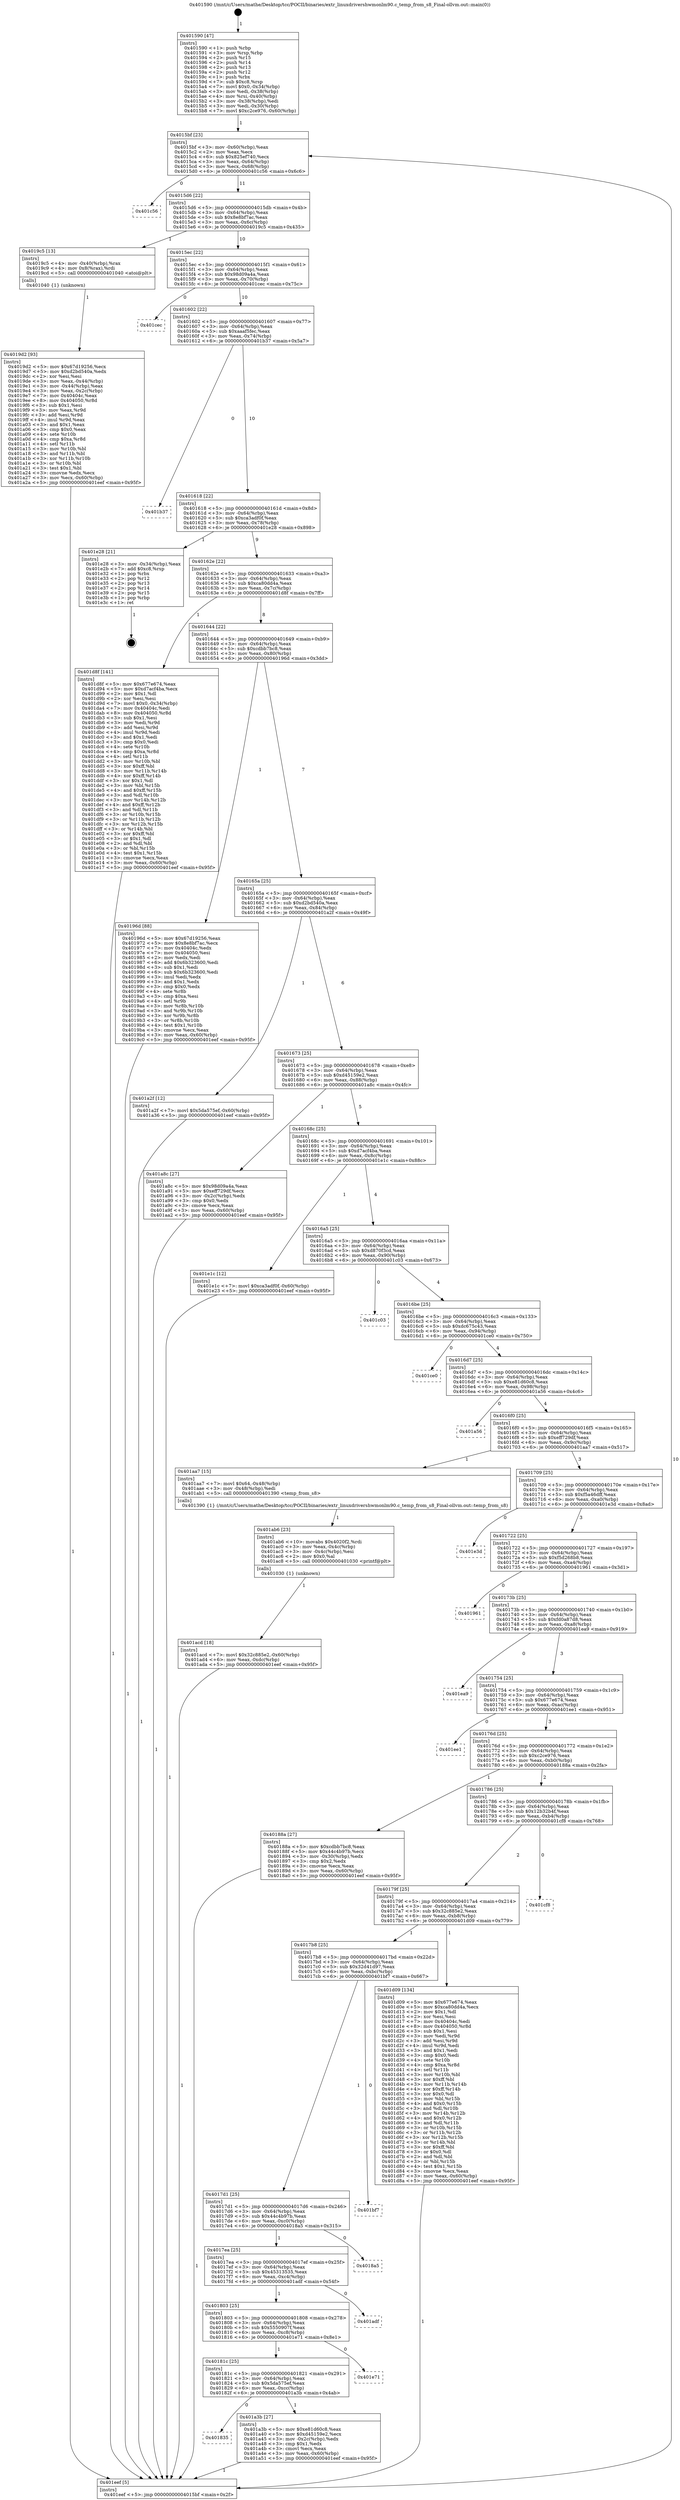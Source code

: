 digraph "0x401590" {
  label = "0x401590 (/mnt/c/Users/mathe/Desktop/tcc/POCII/binaries/extr_linuxdrivershwmonlm90.c_temp_from_s8_Final-ollvm.out::main(0))"
  labelloc = "t"
  node[shape=record]

  Entry [label="",width=0.3,height=0.3,shape=circle,fillcolor=black,style=filled]
  "0x4015bf" [label="{
     0x4015bf [23]\l
     | [instrs]\l
     &nbsp;&nbsp;0x4015bf \<+3\>: mov -0x60(%rbp),%eax\l
     &nbsp;&nbsp;0x4015c2 \<+2\>: mov %eax,%ecx\l
     &nbsp;&nbsp;0x4015c4 \<+6\>: sub $0x825ef740,%ecx\l
     &nbsp;&nbsp;0x4015ca \<+3\>: mov %eax,-0x64(%rbp)\l
     &nbsp;&nbsp;0x4015cd \<+3\>: mov %ecx,-0x68(%rbp)\l
     &nbsp;&nbsp;0x4015d0 \<+6\>: je 0000000000401c56 \<main+0x6c6\>\l
  }"]
  "0x401c56" [label="{
     0x401c56\l
  }", style=dashed]
  "0x4015d6" [label="{
     0x4015d6 [22]\l
     | [instrs]\l
     &nbsp;&nbsp;0x4015d6 \<+5\>: jmp 00000000004015db \<main+0x4b\>\l
     &nbsp;&nbsp;0x4015db \<+3\>: mov -0x64(%rbp),%eax\l
     &nbsp;&nbsp;0x4015de \<+5\>: sub $0x8e8bf7ac,%eax\l
     &nbsp;&nbsp;0x4015e3 \<+3\>: mov %eax,-0x6c(%rbp)\l
     &nbsp;&nbsp;0x4015e6 \<+6\>: je 00000000004019c5 \<main+0x435\>\l
  }"]
  Exit [label="",width=0.3,height=0.3,shape=circle,fillcolor=black,style=filled,peripheries=2]
  "0x4019c5" [label="{
     0x4019c5 [13]\l
     | [instrs]\l
     &nbsp;&nbsp;0x4019c5 \<+4\>: mov -0x40(%rbp),%rax\l
     &nbsp;&nbsp;0x4019c9 \<+4\>: mov 0x8(%rax),%rdi\l
     &nbsp;&nbsp;0x4019cd \<+5\>: call 0000000000401040 \<atoi@plt\>\l
     | [calls]\l
     &nbsp;&nbsp;0x401040 \{1\} (unknown)\l
  }"]
  "0x4015ec" [label="{
     0x4015ec [22]\l
     | [instrs]\l
     &nbsp;&nbsp;0x4015ec \<+5\>: jmp 00000000004015f1 \<main+0x61\>\l
     &nbsp;&nbsp;0x4015f1 \<+3\>: mov -0x64(%rbp),%eax\l
     &nbsp;&nbsp;0x4015f4 \<+5\>: sub $0x98d09a4a,%eax\l
     &nbsp;&nbsp;0x4015f9 \<+3\>: mov %eax,-0x70(%rbp)\l
     &nbsp;&nbsp;0x4015fc \<+6\>: je 0000000000401cec \<main+0x75c\>\l
  }"]
  "0x401acd" [label="{
     0x401acd [18]\l
     | [instrs]\l
     &nbsp;&nbsp;0x401acd \<+7\>: movl $0x32c885e2,-0x60(%rbp)\l
     &nbsp;&nbsp;0x401ad4 \<+6\>: mov %eax,-0xdc(%rbp)\l
     &nbsp;&nbsp;0x401ada \<+5\>: jmp 0000000000401eef \<main+0x95f\>\l
  }"]
  "0x401cec" [label="{
     0x401cec\l
  }", style=dashed]
  "0x401602" [label="{
     0x401602 [22]\l
     | [instrs]\l
     &nbsp;&nbsp;0x401602 \<+5\>: jmp 0000000000401607 \<main+0x77\>\l
     &nbsp;&nbsp;0x401607 \<+3\>: mov -0x64(%rbp),%eax\l
     &nbsp;&nbsp;0x40160a \<+5\>: sub $0xaaaf5fec,%eax\l
     &nbsp;&nbsp;0x40160f \<+3\>: mov %eax,-0x74(%rbp)\l
     &nbsp;&nbsp;0x401612 \<+6\>: je 0000000000401b37 \<main+0x5a7\>\l
  }"]
  "0x401ab6" [label="{
     0x401ab6 [23]\l
     | [instrs]\l
     &nbsp;&nbsp;0x401ab6 \<+10\>: movabs $0x4020f2,%rdi\l
     &nbsp;&nbsp;0x401ac0 \<+3\>: mov %eax,-0x4c(%rbp)\l
     &nbsp;&nbsp;0x401ac3 \<+3\>: mov -0x4c(%rbp),%esi\l
     &nbsp;&nbsp;0x401ac6 \<+2\>: mov $0x0,%al\l
     &nbsp;&nbsp;0x401ac8 \<+5\>: call 0000000000401030 \<printf@plt\>\l
     | [calls]\l
     &nbsp;&nbsp;0x401030 \{1\} (unknown)\l
  }"]
  "0x401b37" [label="{
     0x401b37\l
  }", style=dashed]
  "0x401618" [label="{
     0x401618 [22]\l
     | [instrs]\l
     &nbsp;&nbsp;0x401618 \<+5\>: jmp 000000000040161d \<main+0x8d\>\l
     &nbsp;&nbsp;0x40161d \<+3\>: mov -0x64(%rbp),%eax\l
     &nbsp;&nbsp;0x401620 \<+5\>: sub $0xca3adf0f,%eax\l
     &nbsp;&nbsp;0x401625 \<+3\>: mov %eax,-0x78(%rbp)\l
     &nbsp;&nbsp;0x401628 \<+6\>: je 0000000000401e28 \<main+0x898\>\l
  }"]
  "0x401835" [label="{
     0x401835\l
  }", style=dashed]
  "0x401e28" [label="{
     0x401e28 [21]\l
     | [instrs]\l
     &nbsp;&nbsp;0x401e28 \<+3\>: mov -0x34(%rbp),%eax\l
     &nbsp;&nbsp;0x401e2b \<+7\>: add $0xc8,%rsp\l
     &nbsp;&nbsp;0x401e32 \<+1\>: pop %rbx\l
     &nbsp;&nbsp;0x401e33 \<+2\>: pop %r12\l
     &nbsp;&nbsp;0x401e35 \<+2\>: pop %r13\l
     &nbsp;&nbsp;0x401e37 \<+2\>: pop %r14\l
     &nbsp;&nbsp;0x401e39 \<+2\>: pop %r15\l
     &nbsp;&nbsp;0x401e3b \<+1\>: pop %rbp\l
     &nbsp;&nbsp;0x401e3c \<+1\>: ret\l
  }"]
  "0x40162e" [label="{
     0x40162e [22]\l
     | [instrs]\l
     &nbsp;&nbsp;0x40162e \<+5\>: jmp 0000000000401633 \<main+0xa3\>\l
     &nbsp;&nbsp;0x401633 \<+3\>: mov -0x64(%rbp),%eax\l
     &nbsp;&nbsp;0x401636 \<+5\>: sub $0xca80dd4a,%eax\l
     &nbsp;&nbsp;0x40163b \<+3\>: mov %eax,-0x7c(%rbp)\l
     &nbsp;&nbsp;0x40163e \<+6\>: je 0000000000401d8f \<main+0x7ff\>\l
  }"]
  "0x401a3b" [label="{
     0x401a3b [27]\l
     | [instrs]\l
     &nbsp;&nbsp;0x401a3b \<+5\>: mov $0xe81d60c8,%eax\l
     &nbsp;&nbsp;0x401a40 \<+5\>: mov $0xd45159e2,%ecx\l
     &nbsp;&nbsp;0x401a45 \<+3\>: mov -0x2c(%rbp),%edx\l
     &nbsp;&nbsp;0x401a48 \<+3\>: cmp $0x1,%edx\l
     &nbsp;&nbsp;0x401a4b \<+3\>: cmovl %ecx,%eax\l
     &nbsp;&nbsp;0x401a4e \<+3\>: mov %eax,-0x60(%rbp)\l
     &nbsp;&nbsp;0x401a51 \<+5\>: jmp 0000000000401eef \<main+0x95f\>\l
  }"]
  "0x401d8f" [label="{
     0x401d8f [141]\l
     | [instrs]\l
     &nbsp;&nbsp;0x401d8f \<+5\>: mov $0x677e674,%eax\l
     &nbsp;&nbsp;0x401d94 \<+5\>: mov $0xd7acf4ba,%ecx\l
     &nbsp;&nbsp;0x401d99 \<+2\>: mov $0x1,%dl\l
     &nbsp;&nbsp;0x401d9b \<+2\>: xor %esi,%esi\l
     &nbsp;&nbsp;0x401d9d \<+7\>: movl $0x0,-0x34(%rbp)\l
     &nbsp;&nbsp;0x401da4 \<+7\>: mov 0x40404c,%edi\l
     &nbsp;&nbsp;0x401dab \<+8\>: mov 0x404050,%r8d\l
     &nbsp;&nbsp;0x401db3 \<+3\>: sub $0x1,%esi\l
     &nbsp;&nbsp;0x401db6 \<+3\>: mov %edi,%r9d\l
     &nbsp;&nbsp;0x401db9 \<+3\>: add %esi,%r9d\l
     &nbsp;&nbsp;0x401dbc \<+4\>: imul %r9d,%edi\l
     &nbsp;&nbsp;0x401dc0 \<+3\>: and $0x1,%edi\l
     &nbsp;&nbsp;0x401dc3 \<+3\>: cmp $0x0,%edi\l
     &nbsp;&nbsp;0x401dc6 \<+4\>: sete %r10b\l
     &nbsp;&nbsp;0x401dca \<+4\>: cmp $0xa,%r8d\l
     &nbsp;&nbsp;0x401dce \<+4\>: setl %r11b\l
     &nbsp;&nbsp;0x401dd2 \<+3\>: mov %r10b,%bl\l
     &nbsp;&nbsp;0x401dd5 \<+3\>: xor $0xff,%bl\l
     &nbsp;&nbsp;0x401dd8 \<+3\>: mov %r11b,%r14b\l
     &nbsp;&nbsp;0x401ddb \<+4\>: xor $0xff,%r14b\l
     &nbsp;&nbsp;0x401ddf \<+3\>: xor $0x1,%dl\l
     &nbsp;&nbsp;0x401de2 \<+3\>: mov %bl,%r15b\l
     &nbsp;&nbsp;0x401de5 \<+4\>: and $0xff,%r15b\l
     &nbsp;&nbsp;0x401de9 \<+3\>: and %dl,%r10b\l
     &nbsp;&nbsp;0x401dec \<+3\>: mov %r14b,%r12b\l
     &nbsp;&nbsp;0x401def \<+4\>: and $0xff,%r12b\l
     &nbsp;&nbsp;0x401df3 \<+3\>: and %dl,%r11b\l
     &nbsp;&nbsp;0x401df6 \<+3\>: or %r10b,%r15b\l
     &nbsp;&nbsp;0x401df9 \<+3\>: or %r11b,%r12b\l
     &nbsp;&nbsp;0x401dfc \<+3\>: xor %r12b,%r15b\l
     &nbsp;&nbsp;0x401dff \<+3\>: or %r14b,%bl\l
     &nbsp;&nbsp;0x401e02 \<+3\>: xor $0xff,%bl\l
     &nbsp;&nbsp;0x401e05 \<+3\>: or $0x1,%dl\l
     &nbsp;&nbsp;0x401e08 \<+2\>: and %dl,%bl\l
     &nbsp;&nbsp;0x401e0a \<+3\>: or %bl,%r15b\l
     &nbsp;&nbsp;0x401e0d \<+4\>: test $0x1,%r15b\l
     &nbsp;&nbsp;0x401e11 \<+3\>: cmovne %ecx,%eax\l
     &nbsp;&nbsp;0x401e14 \<+3\>: mov %eax,-0x60(%rbp)\l
     &nbsp;&nbsp;0x401e17 \<+5\>: jmp 0000000000401eef \<main+0x95f\>\l
  }"]
  "0x401644" [label="{
     0x401644 [22]\l
     | [instrs]\l
     &nbsp;&nbsp;0x401644 \<+5\>: jmp 0000000000401649 \<main+0xb9\>\l
     &nbsp;&nbsp;0x401649 \<+3\>: mov -0x64(%rbp),%eax\l
     &nbsp;&nbsp;0x40164c \<+5\>: sub $0xcdbb7bc8,%eax\l
     &nbsp;&nbsp;0x401651 \<+3\>: mov %eax,-0x80(%rbp)\l
     &nbsp;&nbsp;0x401654 \<+6\>: je 000000000040196d \<main+0x3dd\>\l
  }"]
  "0x40181c" [label="{
     0x40181c [25]\l
     | [instrs]\l
     &nbsp;&nbsp;0x40181c \<+5\>: jmp 0000000000401821 \<main+0x291\>\l
     &nbsp;&nbsp;0x401821 \<+3\>: mov -0x64(%rbp),%eax\l
     &nbsp;&nbsp;0x401824 \<+5\>: sub $0x5da575ef,%eax\l
     &nbsp;&nbsp;0x401829 \<+6\>: mov %eax,-0xcc(%rbp)\l
     &nbsp;&nbsp;0x40182f \<+6\>: je 0000000000401a3b \<main+0x4ab\>\l
  }"]
  "0x40196d" [label="{
     0x40196d [88]\l
     | [instrs]\l
     &nbsp;&nbsp;0x40196d \<+5\>: mov $0x67d19256,%eax\l
     &nbsp;&nbsp;0x401972 \<+5\>: mov $0x8e8bf7ac,%ecx\l
     &nbsp;&nbsp;0x401977 \<+7\>: mov 0x40404c,%edx\l
     &nbsp;&nbsp;0x40197e \<+7\>: mov 0x404050,%esi\l
     &nbsp;&nbsp;0x401985 \<+2\>: mov %edx,%edi\l
     &nbsp;&nbsp;0x401987 \<+6\>: add $0x6b323600,%edi\l
     &nbsp;&nbsp;0x40198d \<+3\>: sub $0x1,%edi\l
     &nbsp;&nbsp;0x401990 \<+6\>: sub $0x6b323600,%edi\l
     &nbsp;&nbsp;0x401996 \<+3\>: imul %edi,%edx\l
     &nbsp;&nbsp;0x401999 \<+3\>: and $0x1,%edx\l
     &nbsp;&nbsp;0x40199c \<+3\>: cmp $0x0,%edx\l
     &nbsp;&nbsp;0x40199f \<+4\>: sete %r8b\l
     &nbsp;&nbsp;0x4019a3 \<+3\>: cmp $0xa,%esi\l
     &nbsp;&nbsp;0x4019a6 \<+4\>: setl %r9b\l
     &nbsp;&nbsp;0x4019aa \<+3\>: mov %r8b,%r10b\l
     &nbsp;&nbsp;0x4019ad \<+3\>: and %r9b,%r10b\l
     &nbsp;&nbsp;0x4019b0 \<+3\>: xor %r9b,%r8b\l
     &nbsp;&nbsp;0x4019b3 \<+3\>: or %r8b,%r10b\l
     &nbsp;&nbsp;0x4019b6 \<+4\>: test $0x1,%r10b\l
     &nbsp;&nbsp;0x4019ba \<+3\>: cmovne %ecx,%eax\l
     &nbsp;&nbsp;0x4019bd \<+3\>: mov %eax,-0x60(%rbp)\l
     &nbsp;&nbsp;0x4019c0 \<+5\>: jmp 0000000000401eef \<main+0x95f\>\l
  }"]
  "0x40165a" [label="{
     0x40165a [25]\l
     | [instrs]\l
     &nbsp;&nbsp;0x40165a \<+5\>: jmp 000000000040165f \<main+0xcf\>\l
     &nbsp;&nbsp;0x40165f \<+3\>: mov -0x64(%rbp),%eax\l
     &nbsp;&nbsp;0x401662 \<+5\>: sub $0xd2bd540a,%eax\l
     &nbsp;&nbsp;0x401667 \<+6\>: mov %eax,-0x84(%rbp)\l
     &nbsp;&nbsp;0x40166d \<+6\>: je 0000000000401a2f \<main+0x49f\>\l
  }"]
  "0x401e71" [label="{
     0x401e71\l
  }", style=dashed]
  "0x401a2f" [label="{
     0x401a2f [12]\l
     | [instrs]\l
     &nbsp;&nbsp;0x401a2f \<+7\>: movl $0x5da575ef,-0x60(%rbp)\l
     &nbsp;&nbsp;0x401a36 \<+5\>: jmp 0000000000401eef \<main+0x95f\>\l
  }"]
  "0x401673" [label="{
     0x401673 [25]\l
     | [instrs]\l
     &nbsp;&nbsp;0x401673 \<+5\>: jmp 0000000000401678 \<main+0xe8\>\l
     &nbsp;&nbsp;0x401678 \<+3\>: mov -0x64(%rbp),%eax\l
     &nbsp;&nbsp;0x40167b \<+5\>: sub $0xd45159e2,%eax\l
     &nbsp;&nbsp;0x401680 \<+6\>: mov %eax,-0x88(%rbp)\l
     &nbsp;&nbsp;0x401686 \<+6\>: je 0000000000401a8c \<main+0x4fc\>\l
  }"]
  "0x401803" [label="{
     0x401803 [25]\l
     | [instrs]\l
     &nbsp;&nbsp;0x401803 \<+5\>: jmp 0000000000401808 \<main+0x278\>\l
     &nbsp;&nbsp;0x401808 \<+3\>: mov -0x64(%rbp),%eax\l
     &nbsp;&nbsp;0x40180b \<+5\>: sub $0x5550907f,%eax\l
     &nbsp;&nbsp;0x401810 \<+6\>: mov %eax,-0xc8(%rbp)\l
     &nbsp;&nbsp;0x401816 \<+6\>: je 0000000000401e71 \<main+0x8e1\>\l
  }"]
  "0x401a8c" [label="{
     0x401a8c [27]\l
     | [instrs]\l
     &nbsp;&nbsp;0x401a8c \<+5\>: mov $0x98d09a4a,%eax\l
     &nbsp;&nbsp;0x401a91 \<+5\>: mov $0xeff729df,%ecx\l
     &nbsp;&nbsp;0x401a96 \<+3\>: mov -0x2c(%rbp),%edx\l
     &nbsp;&nbsp;0x401a99 \<+3\>: cmp $0x0,%edx\l
     &nbsp;&nbsp;0x401a9c \<+3\>: cmove %ecx,%eax\l
     &nbsp;&nbsp;0x401a9f \<+3\>: mov %eax,-0x60(%rbp)\l
     &nbsp;&nbsp;0x401aa2 \<+5\>: jmp 0000000000401eef \<main+0x95f\>\l
  }"]
  "0x40168c" [label="{
     0x40168c [25]\l
     | [instrs]\l
     &nbsp;&nbsp;0x40168c \<+5\>: jmp 0000000000401691 \<main+0x101\>\l
     &nbsp;&nbsp;0x401691 \<+3\>: mov -0x64(%rbp),%eax\l
     &nbsp;&nbsp;0x401694 \<+5\>: sub $0xd7acf4ba,%eax\l
     &nbsp;&nbsp;0x401699 \<+6\>: mov %eax,-0x8c(%rbp)\l
     &nbsp;&nbsp;0x40169f \<+6\>: je 0000000000401e1c \<main+0x88c\>\l
  }"]
  "0x401adf" [label="{
     0x401adf\l
  }", style=dashed]
  "0x401e1c" [label="{
     0x401e1c [12]\l
     | [instrs]\l
     &nbsp;&nbsp;0x401e1c \<+7\>: movl $0xca3adf0f,-0x60(%rbp)\l
     &nbsp;&nbsp;0x401e23 \<+5\>: jmp 0000000000401eef \<main+0x95f\>\l
  }"]
  "0x4016a5" [label="{
     0x4016a5 [25]\l
     | [instrs]\l
     &nbsp;&nbsp;0x4016a5 \<+5\>: jmp 00000000004016aa \<main+0x11a\>\l
     &nbsp;&nbsp;0x4016aa \<+3\>: mov -0x64(%rbp),%eax\l
     &nbsp;&nbsp;0x4016ad \<+5\>: sub $0xd870f3cd,%eax\l
     &nbsp;&nbsp;0x4016b2 \<+6\>: mov %eax,-0x90(%rbp)\l
     &nbsp;&nbsp;0x4016b8 \<+6\>: je 0000000000401c03 \<main+0x673\>\l
  }"]
  "0x4017ea" [label="{
     0x4017ea [25]\l
     | [instrs]\l
     &nbsp;&nbsp;0x4017ea \<+5\>: jmp 00000000004017ef \<main+0x25f\>\l
     &nbsp;&nbsp;0x4017ef \<+3\>: mov -0x64(%rbp),%eax\l
     &nbsp;&nbsp;0x4017f2 \<+5\>: sub $0x45313535,%eax\l
     &nbsp;&nbsp;0x4017f7 \<+6\>: mov %eax,-0xc4(%rbp)\l
     &nbsp;&nbsp;0x4017fd \<+6\>: je 0000000000401adf \<main+0x54f\>\l
  }"]
  "0x401c03" [label="{
     0x401c03\l
  }", style=dashed]
  "0x4016be" [label="{
     0x4016be [25]\l
     | [instrs]\l
     &nbsp;&nbsp;0x4016be \<+5\>: jmp 00000000004016c3 \<main+0x133\>\l
     &nbsp;&nbsp;0x4016c3 \<+3\>: mov -0x64(%rbp),%eax\l
     &nbsp;&nbsp;0x4016c6 \<+5\>: sub $0xdc675c43,%eax\l
     &nbsp;&nbsp;0x4016cb \<+6\>: mov %eax,-0x94(%rbp)\l
     &nbsp;&nbsp;0x4016d1 \<+6\>: je 0000000000401ce0 \<main+0x750\>\l
  }"]
  "0x4018a5" [label="{
     0x4018a5\l
  }", style=dashed]
  "0x401ce0" [label="{
     0x401ce0\l
  }", style=dashed]
  "0x4016d7" [label="{
     0x4016d7 [25]\l
     | [instrs]\l
     &nbsp;&nbsp;0x4016d7 \<+5\>: jmp 00000000004016dc \<main+0x14c\>\l
     &nbsp;&nbsp;0x4016dc \<+3\>: mov -0x64(%rbp),%eax\l
     &nbsp;&nbsp;0x4016df \<+5\>: sub $0xe81d60c8,%eax\l
     &nbsp;&nbsp;0x4016e4 \<+6\>: mov %eax,-0x98(%rbp)\l
     &nbsp;&nbsp;0x4016ea \<+6\>: je 0000000000401a56 \<main+0x4c6\>\l
  }"]
  "0x4017d1" [label="{
     0x4017d1 [25]\l
     | [instrs]\l
     &nbsp;&nbsp;0x4017d1 \<+5\>: jmp 00000000004017d6 \<main+0x246\>\l
     &nbsp;&nbsp;0x4017d6 \<+3\>: mov -0x64(%rbp),%eax\l
     &nbsp;&nbsp;0x4017d9 \<+5\>: sub $0x44c4b97b,%eax\l
     &nbsp;&nbsp;0x4017de \<+6\>: mov %eax,-0xc0(%rbp)\l
     &nbsp;&nbsp;0x4017e4 \<+6\>: je 00000000004018a5 \<main+0x315\>\l
  }"]
  "0x401a56" [label="{
     0x401a56\l
  }", style=dashed]
  "0x4016f0" [label="{
     0x4016f0 [25]\l
     | [instrs]\l
     &nbsp;&nbsp;0x4016f0 \<+5\>: jmp 00000000004016f5 \<main+0x165\>\l
     &nbsp;&nbsp;0x4016f5 \<+3\>: mov -0x64(%rbp),%eax\l
     &nbsp;&nbsp;0x4016f8 \<+5\>: sub $0xeff729df,%eax\l
     &nbsp;&nbsp;0x4016fd \<+6\>: mov %eax,-0x9c(%rbp)\l
     &nbsp;&nbsp;0x401703 \<+6\>: je 0000000000401aa7 \<main+0x517\>\l
  }"]
  "0x401bf7" [label="{
     0x401bf7\l
  }", style=dashed]
  "0x401aa7" [label="{
     0x401aa7 [15]\l
     | [instrs]\l
     &nbsp;&nbsp;0x401aa7 \<+7\>: movl $0x64,-0x48(%rbp)\l
     &nbsp;&nbsp;0x401aae \<+3\>: mov -0x48(%rbp),%edi\l
     &nbsp;&nbsp;0x401ab1 \<+5\>: call 0000000000401390 \<temp_from_s8\>\l
     | [calls]\l
     &nbsp;&nbsp;0x401390 \{1\} (/mnt/c/Users/mathe/Desktop/tcc/POCII/binaries/extr_linuxdrivershwmonlm90.c_temp_from_s8_Final-ollvm.out::temp_from_s8)\l
  }"]
  "0x401709" [label="{
     0x401709 [25]\l
     | [instrs]\l
     &nbsp;&nbsp;0x401709 \<+5\>: jmp 000000000040170e \<main+0x17e\>\l
     &nbsp;&nbsp;0x40170e \<+3\>: mov -0x64(%rbp),%eax\l
     &nbsp;&nbsp;0x401711 \<+5\>: sub $0xf5a46dff,%eax\l
     &nbsp;&nbsp;0x401716 \<+6\>: mov %eax,-0xa0(%rbp)\l
     &nbsp;&nbsp;0x40171c \<+6\>: je 0000000000401e3d \<main+0x8ad\>\l
  }"]
  "0x4017b8" [label="{
     0x4017b8 [25]\l
     | [instrs]\l
     &nbsp;&nbsp;0x4017b8 \<+5\>: jmp 00000000004017bd \<main+0x22d\>\l
     &nbsp;&nbsp;0x4017bd \<+3\>: mov -0x64(%rbp),%eax\l
     &nbsp;&nbsp;0x4017c0 \<+5\>: sub $0x32d41d97,%eax\l
     &nbsp;&nbsp;0x4017c5 \<+6\>: mov %eax,-0xbc(%rbp)\l
     &nbsp;&nbsp;0x4017cb \<+6\>: je 0000000000401bf7 \<main+0x667\>\l
  }"]
  "0x401e3d" [label="{
     0x401e3d\l
  }", style=dashed]
  "0x401722" [label="{
     0x401722 [25]\l
     | [instrs]\l
     &nbsp;&nbsp;0x401722 \<+5\>: jmp 0000000000401727 \<main+0x197\>\l
     &nbsp;&nbsp;0x401727 \<+3\>: mov -0x64(%rbp),%eax\l
     &nbsp;&nbsp;0x40172a \<+5\>: sub $0xf5d268b8,%eax\l
     &nbsp;&nbsp;0x40172f \<+6\>: mov %eax,-0xa4(%rbp)\l
     &nbsp;&nbsp;0x401735 \<+6\>: je 0000000000401961 \<main+0x3d1\>\l
  }"]
  "0x401d09" [label="{
     0x401d09 [134]\l
     | [instrs]\l
     &nbsp;&nbsp;0x401d09 \<+5\>: mov $0x677e674,%eax\l
     &nbsp;&nbsp;0x401d0e \<+5\>: mov $0xca80dd4a,%ecx\l
     &nbsp;&nbsp;0x401d13 \<+2\>: mov $0x1,%dl\l
     &nbsp;&nbsp;0x401d15 \<+2\>: xor %esi,%esi\l
     &nbsp;&nbsp;0x401d17 \<+7\>: mov 0x40404c,%edi\l
     &nbsp;&nbsp;0x401d1e \<+8\>: mov 0x404050,%r8d\l
     &nbsp;&nbsp;0x401d26 \<+3\>: sub $0x1,%esi\l
     &nbsp;&nbsp;0x401d29 \<+3\>: mov %edi,%r9d\l
     &nbsp;&nbsp;0x401d2c \<+3\>: add %esi,%r9d\l
     &nbsp;&nbsp;0x401d2f \<+4\>: imul %r9d,%edi\l
     &nbsp;&nbsp;0x401d33 \<+3\>: and $0x1,%edi\l
     &nbsp;&nbsp;0x401d36 \<+3\>: cmp $0x0,%edi\l
     &nbsp;&nbsp;0x401d39 \<+4\>: sete %r10b\l
     &nbsp;&nbsp;0x401d3d \<+4\>: cmp $0xa,%r8d\l
     &nbsp;&nbsp;0x401d41 \<+4\>: setl %r11b\l
     &nbsp;&nbsp;0x401d45 \<+3\>: mov %r10b,%bl\l
     &nbsp;&nbsp;0x401d48 \<+3\>: xor $0xff,%bl\l
     &nbsp;&nbsp;0x401d4b \<+3\>: mov %r11b,%r14b\l
     &nbsp;&nbsp;0x401d4e \<+4\>: xor $0xff,%r14b\l
     &nbsp;&nbsp;0x401d52 \<+3\>: xor $0x0,%dl\l
     &nbsp;&nbsp;0x401d55 \<+3\>: mov %bl,%r15b\l
     &nbsp;&nbsp;0x401d58 \<+4\>: and $0x0,%r15b\l
     &nbsp;&nbsp;0x401d5c \<+3\>: and %dl,%r10b\l
     &nbsp;&nbsp;0x401d5f \<+3\>: mov %r14b,%r12b\l
     &nbsp;&nbsp;0x401d62 \<+4\>: and $0x0,%r12b\l
     &nbsp;&nbsp;0x401d66 \<+3\>: and %dl,%r11b\l
     &nbsp;&nbsp;0x401d69 \<+3\>: or %r10b,%r15b\l
     &nbsp;&nbsp;0x401d6c \<+3\>: or %r11b,%r12b\l
     &nbsp;&nbsp;0x401d6f \<+3\>: xor %r12b,%r15b\l
     &nbsp;&nbsp;0x401d72 \<+3\>: or %r14b,%bl\l
     &nbsp;&nbsp;0x401d75 \<+3\>: xor $0xff,%bl\l
     &nbsp;&nbsp;0x401d78 \<+3\>: or $0x0,%dl\l
     &nbsp;&nbsp;0x401d7b \<+2\>: and %dl,%bl\l
     &nbsp;&nbsp;0x401d7d \<+3\>: or %bl,%r15b\l
     &nbsp;&nbsp;0x401d80 \<+4\>: test $0x1,%r15b\l
     &nbsp;&nbsp;0x401d84 \<+3\>: cmovne %ecx,%eax\l
     &nbsp;&nbsp;0x401d87 \<+3\>: mov %eax,-0x60(%rbp)\l
     &nbsp;&nbsp;0x401d8a \<+5\>: jmp 0000000000401eef \<main+0x95f\>\l
  }"]
  "0x401961" [label="{
     0x401961\l
  }", style=dashed]
  "0x40173b" [label="{
     0x40173b [25]\l
     | [instrs]\l
     &nbsp;&nbsp;0x40173b \<+5\>: jmp 0000000000401740 \<main+0x1b0\>\l
     &nbsp;&nbsp;0x401740 \<+3\>: mov -0x64(%rbp),%eax\l
     &nbsp;&nbsp;0x401743 \<+5\>: sub $0xfd0a87d8,%eax\l
     &nbsp;&nbsp;0x401748 \<+6\>: mov %eax,-0xa8(%rbp)\l
     &nbsp;&nbsp;0x40174e \<+6\>: je 0000000000401ea9 \<main+0x919\>\l
  }"]
  "0x40179f" [label="{
     0x40179f [25]\l
     | [instrs]\l
     &nbsp;&nbsp;0x40179f \<+5\>: jmp 00000000004017a4 \<main+0x214\>\l
     &nbsp;&nbsp;0x4017a4 \<+3\>: mov -0x64(%rbp),%eax\l
     &nbsp;&nbsp;0x4017a7 \<+5\>: sub $0x32c885e2,%eax\l
     &nbsp;&nbsp;0x4017ac \<+6\>: mov %eax,-0xb8(%rbp)\l
     &nbsp;&nbsp;0x4017b2 \<+6\>: je 0000000000401d09 \<main+0x779\>\l
  }"]
  "0x401ea9" [label="{
     0x401ea9\l
  }", style=dashed]
  "0x401754" [label="{
     0x401754 [25]\l
     | [instrs]\l
     &nbsp;&nbsp;0x401754 \<+5\>: jmp 0000000000401759 \<main+0x1c9\>\l
     &nbsp;&nbsp;0x401759 \<+3\>: mov -0x64(%rbp),%eax\l
     &nbsp;&nbsp;0x40175c \<+5\>: sub $0x677e674,%eax\l
     &nbsp;&nbsp;0x401761 \<+6\>: mov %eax,-0xac(%rbp)\l
     &nbsp;&nbsp;0x401767 \<+6\>: je 0000000000401ee1 \<main+0x951\>\l
  }"]
  "0x401cf8" [label="{
     0x401cf8\l
  }", style=dashed]
  "0x401ee1" [label="{
     0x401ee1\l
  }", style=dashed]
  "0x40176d" [label="{
     0x40176d [25]\l
     | [instrs]\l
     &nbsp;&nbsp;0x40176d \<+5\>: jmp 0000000000401772 \<main+0x1e2\>\l
     &nbsp;&nbsp;0x401772 \<+3\>: mov -0x64(%rbp),%eax\l
     &nbsp;&nbsp;0x401775 \<+5\>: sub $0xc2ce976,%eax\l
     &nbsp;&nbsp;0x40177a \<+6\>: mov %eax,-0xb0(%rbp)\l
     &nbsp;&nbsp;0x401780 \<+6\>: je 000000000040188a \<main+0x2fa\>\l
  }"]
  "0x4019d2" [label="{
     0x4019d2 [93]\l
     | [instrs]\l
     &nbsp;&nbsp;0x4019d2 \<+5\>: mov $0x67d19256,%ecx\l
     &nbsp;&nbsp;0x4019d7 \<+5\>: mov $0xd2bd540a,%edx\l
     &nbsp;&nbsp;0x4019dc \<+2\>: xor %esi,%esi\l
     &nbsp;&nbsp;0x4019de \<+3\>: mov %eax,-0x44(%rbp)\l
     &nbsp;&nbsp;0x4019e1 \<+3\>: mov -0x44(%rbp),%eax\l
     &nbsp;&nbsp;0x4019e4 \<+3\>: mov %eax,-0x2c(%rbp)\l
     &nbsp;&nbsp;0x4019e7 \<+7\>: mov 0x40404c,%eax\l
     &nbsp;&nbsp;0x4019ee \<+8\>: mov 0x404050,%r8d\l
     &nbsp;&nbsp;0x4019f6 \<+3\>: sub $0x1,%esi\l
     &nbsp;&nbsp;0x4019f9 \<+3\>: mov %eax,%r9d\l
     &nbsp;&nbsp;0x4019fc \<+3\>: add %esi,%r9d\l
     &nbsp;&nbsp;0x4019ff \<+4\>: imul %r9d,%eax\l
     &nbsp;&nbsp;0x401a03 \<+3\>: and $0x1,%eax\l
     &nbsp;&nbsp;0x401a06 \<+3\>: cmp $0x0,%eax\l
     &nbsp;&nbsp;0x401a09 \<+4\>: sete %r10b\l
     &nbsp;&nbsp;0x401a0d \<+4\>: cmp $0xa,%r8d\l
     &nbsp;&nbsp;0x401a11 \<+4\>: setl %r11b\l
     &nbsp;&nbsp;0x401a15 \<+3\>: mov %r10b,%bl\l
     &nbsp;&nbsp;0x401a18 \<+3\>: and %r11b,%bl\l
     &nbsp;&nbsp;0x401a1b \<+3\>: xor %r11b,%r10b\l
     &nbsp;&nbsp;0x401a1e \<+3\>: or %r10b,%bl\l
     &nbsp;&nbsp;0x401a21 \<+3\>: test $0x1,%bl\l
     &nbsp;&nbsp;0x401a24 \<+3\>: cmovne %edx,%ecx\l
     &nbsp;&nbsp;0x401a27 \<+3\>: mov %ecx,-0x60(%rbp)\l
     &nbsp;&nbsp;0x401a2a \<+5\>: jmp 0000000000401eef \<main+0x95f\>\l
  }"]
  "0x40188a" [label="{
     0x40188a [27]\l
     | [instrs]\l
     &nbsp;&nbsp;0x40188a \<+5\>: mov $0xcdbb7bc8,%eax\l
     &nbsp;&nbsp;0x40188f \<+5\>: mov $0x44c4b97b,%ecx\l
     &nbsp;&nbsp;0x401894 \<+3\>: mov -0x30(%rbp),%edx\l
     &nbsp;&nbsp;0x401897 \<+3\>: cmp $0x2,%edx\l
     &nbsp;&nbsp;0x40189a \<+3\>: cmovne %ecx,%eax\l
     &nbsp;&nbsp;0x40189d \<+3\>: mov %eax,-0x60(%rbp)\l
     &nbsp;&nbsp;0x4018a0 \<+5\>: jmp 0000000000401eef \<main+0x95f\>\l
  }"]
  "0x401786" [label="{
     0x401786 [25]\l
     | [instrs]\l
     &nbsp;&nbsp;0x401786 \<+5\>: jmp 000000000040178b \<main+0x1fb\>\l
     &nbsp;&nbsp;0x40178b \<+3\>: mov -0x64(%rbp),%eax\l
     &nbsp;&nbsp;0x40178e \<+5\>: sub $0x12b32b4f,%eax\l
     &nbsp;&nbsp;0x401793 \<+6\>: mov %eax,-0xb4(%rbp)\l
     &nbsp;&nbsp;0x401799 \<+6\>: je 0000000000401cf8 \<main+0x768\>\l
  }"]
  "0x401eef" [label="{
     0x401eef [5]\l
     | [instrs]\l
     &nbsp;&nbsp;0x401eef \<+5\>: jmp 00000000004015bf \<main+0x2f\>\l
  }"]
  "0x401590" [label="{
     0x401590 [47]\l
     | [instrs]\l
     &nbsp;&nbsp;0x401590 \<+1\>: push %rbp\l
     &nbsp;&nbsp;0x401591 \<+3\>: mov %rsp,%rbp\l
     &nbsp;&nbsp;0x401594 \<+2\>: push %r15\l
     &nbsp;&nbsp;0x401596 \<+2\>: push %r14\l
     &nbsp;&nbsp;0x401598 \<+2\>: push %r13\l
     &nbsp;&nbsp;0x40159a \<+2\>: push %r12\l
     &nbsp;&nbsp;0x40159c \<+1\>: push %rbx\l
     &nbsp;&nbsp;0x40159d \<+7\>: sub $0xc8,%rsp\l
     &nbsp;&nbsp;0x4015a4 \<+7\>: movl $0x0,-0x34(%rbp)\l
     &nbsp;&nbsp;0x4015ab \<+3\>: mov %edi,-0x38(%rbp)\l
     &nbsp;&nbsp;0x4015ae \<+4\>: mov %rsi,-0x40(%rbp)\l
     &nbsp;&nbsp;0x4015b2 \<+3\>: mov -0x38(%rbp),%edi\l
     &nbsp;&nbsp;0x4015b5 \<+3\>: mov %edi,-0x30(%rbp)\l
     &nbsp;&nbsp;0x4015b8 \<+7\>: movl $0xc2ce976,-0x60(%rbp)\l
  }"]
  Entry -> "0x401590" [label=" 1"]
  "0x4015bf" -> "0x401c56" [label=" 0"]
  "0x4015bf" -> "0x4015d6" [label=" 11"]
  "0x401e28" -> Exit [label=" 1"]
  "0x4015d6" -> "0x4019c5" [label=" 1"]
  "0x4015d6" -> "0x4015ec" [label=" 10"]
  "0x401e1c" -> "0x401eef" [label=" 1"]
  "0x4015ec" -> "0x401cec" [label=" 0"]
  "0x4015ec" -> "0x401602" [label=" 10"]
  "0x401d8f" -> "0x401eef" [label=" 1"]
  "0x401602" -> "0x401b37" [label=" 0"]
  "0x401602" -> "0x401618" [label=" 10"]
  "0x401d09" -> "0x401eef" [label=" 1"]
  "0x401618" -> "0x401e28" [label=" 1"]
  "0x401618" -> "0x40162e" [label=" 9"]
  "0x401acd" -> "0x401eef" [label=" 1"]
  "0x40162e" -> "0x401d8f" [label=" 1"]
  "0x40162e" -> "0x401644" [label=" 8"]
  "0x401ab6" -> "0x401acd" [label=" 1"]
  "0x401644" -> "0x40196d" [label=" 1"]
  "0x401644" -> "0x40165a" [label=" 7"]
  "0x401a8c" -> "0x401eef" [label=" 1"]
  "0x40165a" -> "0x401a2f" [label=" 1"]
  "0x40165a" -> "0x401673" [label=" 6"]
  "0x401a3b" -> "0x401eef" [label=" 1"]
  "0x401673" -> "0x401a8c" [label=" 1"]
  "0x401673" -> "0x40168c" [label=" 5"]
  "0x40181c" -> "0x401a3b" [label=" 1"]
  "0x40168c" -> "0x401e1c" [label=" 1"]
  "0x40168c" -> "0x4016a5" [label=" 4"]
  "0x401aa7" -> "0x401ab6" [label=" 1"]
  "0x4016a5" -> "0x401c03" [label=" 0"]
  "0x4016a5" -> "0x4016be" [label=" 4"]
  "0x401803" -> "0x401e71" [label=" 0"]
  "0x4016be" -> "0x401ce0" [label=" 0"]
  "0x4016be" -> "0x4016d7" [label=" 4"]
  "0x40181c" -> "0x401835" [label=" 0"]
  "0x4016d7" -> "0x401a56" [label=" 0"]
  "0x4016d7" -> "0x4016f0" [label=" 4"]
  "0x4017ea" -> "0x401adf" [label=" 0"]
  "0x4016f0" -> "0x401aa7" [label=" 1"]
  "0x4016f0" -> "0x401709" [label=" 3"]
  "0x401803" -> "0x40181c" [label=" 1"]
  "0x401709" -> "0x401e3d" [label=" 0"]
  "0x401709" -> "0x401722" [label=" 3"]
  "0x4017d1" -> "0x4018a5" [label=" 0"]
  "0x401722" -> "0x401961" [label=" 0"]
  "0x401722" -> "0x40173b" [label=" 3"]
  "0x4017ea" -> "0x401803" [label=" 1"]
  "0x40173b" -> "0x401ea9" [label=" 0"]
  "0x40173b" -> "0x401754" [label=" 3"]
  "0x4017b8" -> "0x401bf7" [label=" 0"]
  "0x401754" -> "0x401ee1" [label=" 0"]
  "0x401754" -> "0x40176d" [label=" 3"]
  "0x4017d1" -> "0x4017ea" [label=" 1"]
  "0x40176d" -> "0x40188a" [label=" 1"]
  "0x40176d" -> "0x401786" [label=" 2"]
  "0x40188a" -> "0x401eef" [label=" 1"]
  "0x401590" -> "0x4015bf" [label=" 1"]
  "0x401eef" -> "0x4015bf" [label=" 10"]
  "0x40196d" -> "0x401eef" [label=" 1"]
  "0x4019c5" -> "0x4019d2" [label=" 1"]
  "0x4019d2" -> "0x401eef" [label=" 1"]
  "0x401a2f" -> "0x401eef" [label=" 1"]
  "0x40179f" -> "0x4017b8" [label=" 1"]
  "0x401786" -> "0x401cf8" [label=" 0"]
  "0x401786" -> "0x40179f" [label=" 2"]
  "0x4017b8" -> "0x4017d1" [label=" 1"]
  "0x40179f" -> "0x401d09" [label=" 1"]
}
